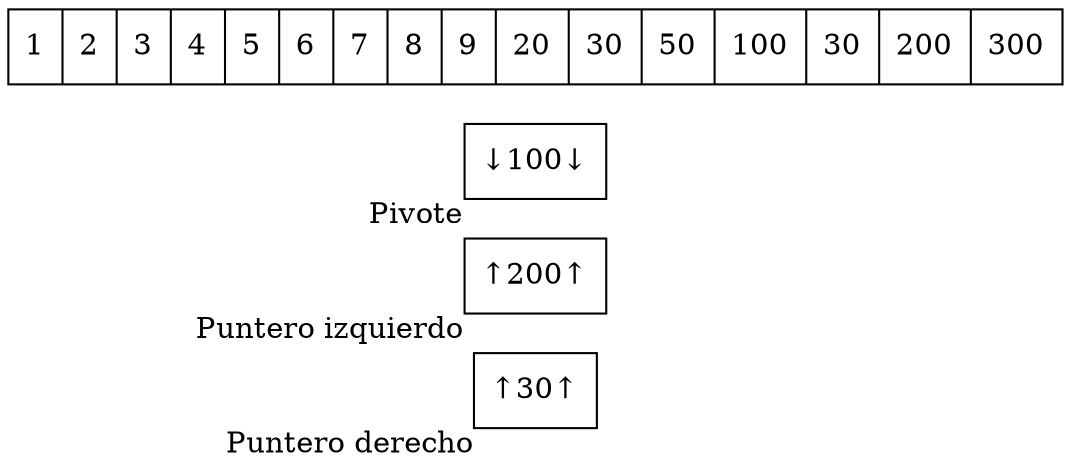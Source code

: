 digraph G{ node [shape = record ];
 rankdir=LR;puntDer[label="↑30↑" xlabel="Puntero derecho" pos = "12,0!"]
puntIzq[label="↑200↑" xlabel="Puntero izquierdo" pos = "8,0!"]
pivote[label="↓100↓" xlabel ="Pivote" pos = "10,2!"]
X[label="{ 1|2|3|4|5|6|7|8|9|20|30|50|100|30|200|300}" pos = "10,1!" ]}
